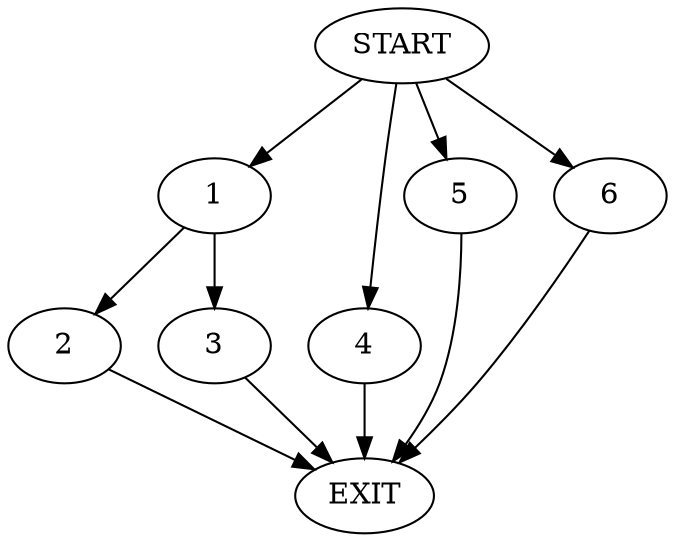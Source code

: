 digraph {
0 [label="START"]
7 [label="EXIT"]
0 -> 1
1 -> 2
1 -> 3
2 -> 7
3 -> 7
0 -> 4
4 -> 7
0 -> 5
5 -> 7
0 -> 6
6 -> 7
}
